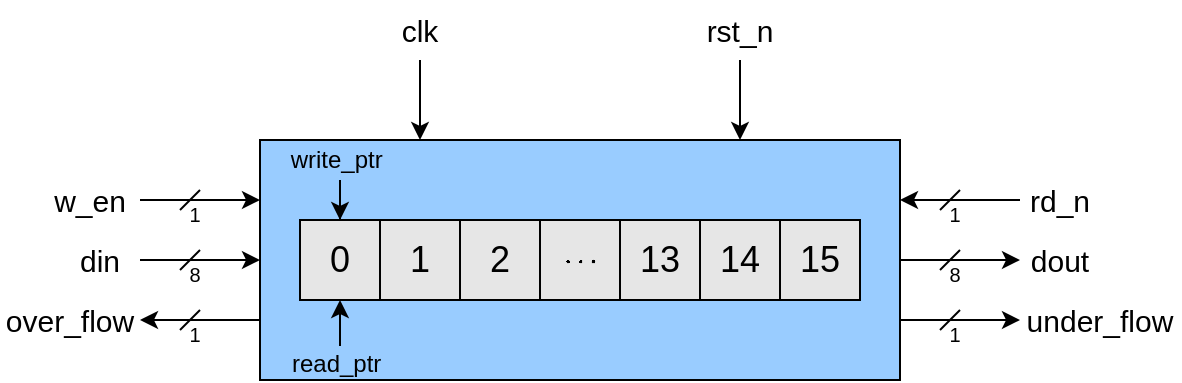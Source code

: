 <mxfile version="24.7.13">
  <diagram name="Page-1" id="YuoQh9yvuaBtNG3JyP44">
    <mxGraphModel dx="527" dy="514" grid="1" gridSize="10" guides="1" tooltips="1" connect="1" arrows="1" fold="1" page="1" pageScale="1" pageWidth="850" pageHeight="1100" math="1" shadow="0">
      <root>
        <mxCell id="0" />
        <mxCell id="1" parent="0" />
        <mxCell id="hXCawDXBUV0tNoV4KAyl-23" style="edgeStyle=orthogonalEdgeStyle;rounded=0;orthogonalLoop=1;jettySize=auto;html=1;exitX=0;exitY=0.75;exitDx=0;exitDy=0;entryX=1;entryY=0.5;entryDx=0;entryDy=0;" edge="1" parent="1" source="hXCawDXBUV0tNoV4KAyl-1" target="hXCawDXBUV0tNoV4KAyl-21">
          <mxGeometry relative="1" as="geometry" />
        </mxCell>
        <mxCell id="hXCawDXBUV0tNoV4KAyl-28" style="edgeStyle=orthogonalEdgeStyle;rounded=0;orthogonalLoop=1;jettySize=auto;html=1;exitX=1;exitY=0.75;exitDx=0;exitDy=0;entryX=0;entryY=0.5;entryDx=0;entryDy=0;" edge="1" parent="1" source="hXCawDXBUV0tNoV4KAyl-1" target="hXCawDXBUV0tNoV4KAyl-27">
          <mxGeometry relative="1" as="geometry" />
        </mxCell>
        <mxCell id="hXCawDXBUV0tNoV4KAyl-30" style="edgeStyle=orthogonalEdgeStyle;rounded=0;orthogonalLoop=1;jettySize=auto;html=1;entryX=0;entryY=0.5;entryDx=0;entryDy=0;" edge="1" parent="1" source="hXCawDXBUV0tNoV4KAyl-1" target="hXCawDXBUV0tNoV4KAyl-29">
          <mxGeometry relative="1" as="geometry" />
        </mxCell>
        <mxCell id="hXCawDXBUV0tNoV4KAyl-1" value="" style="rounded=0;whiteSpace=wrap;html=1;fillColor=#99CCFF;" vertex="1" parent="1">
          <mxGeometry x="260" y="240" width="320" height="120" as="geometry" />
        </mxCell>
        <mxCell id="hXCawDXBUV0tNoV4KAyl-2" value="0" style="rounded=0;whiteSpace=wrap;html=1;fontSize=18;fillColor=#E6E6E6;" vertex="1" parent="1">
          <mxGeometry x="280" y="280" width="40" height="40" as="geometry" />
        </mxCell>
        <mxCell id="hXCawDXBUV0tNoV4KAyl-3" value="1" style="rounded=0;whiteSpace=wrap;html=1;fontSize=18;fillColor=#E6E6E6;" vertex="1" parent="1">
          <mxGeometry x="320" y="280" width="40" height="40" as="geometry" />
        </mxCell>
        <mxCell id="hXCawDXBUV0tNoV4KAyl-4" value="2" style="rounded=0;whiteSpace=wrap;html=1;fontSize=18;fillColor=#E6E6E6;" vertex="1" parent="1">
          <mxGeometry x="360" y="280" width="40" height="40" as="geometry" />
        </mxCell>
        <mxCell id="hXCawDXBUV0tNoV4KAyl-5" value="$$\cdots$$" style="rounded=0;whiteSpace=wrap;html=1;fillColor=#E6E6E6;" vertex="1" parent="1">
          <mxGeometry x="400" y="280" width="40" height="40" as="geometry" />
        </mxCell>
        <mxCell id="hXCawDXBUV0tNoV4KAyl-6" value="13" style="rounded=0;whiteSpace=wrap;html=1;fontSize=18;fillColor=#E6E6E6;" vertex="1" parent="1">
          <mxGeometry x="440" y="280" width="40" height="40" as="geometry" />
        </mxCell>
        <mxCell id="hXCawDXBUV0tNoV4KAyl-7" value="14" style="rounded=0;whiteSpace=wrap;html=1;fontSize=18;fillColor=#E6E6E6;" vertex="1" parent="1">
          <mxGeometry x="480" y="280" width="40" height="40" as="geometry" />
        </mxCell>
        <mxCell id="hXCawDXBUV0tNoV4KAyl-8" value="15" style="rounded=0;whiteSpace=wrap;html=1;fontSize=18;fillColor=#E6E6E6;" vertex="1" parent="1">
          <mxGeometry x="520" y="280" width="40" height="40" as="geometry" />
        </mxCell>
        <mxCell id="hXCawDXBUV0tNoV4KAyl-16" style="edgeStyle=orthogonalEdgeStyle;rounded=0;orthogonalLoop=1;jettySize=auto;html=1;entryX=0.25;entryY=0;entryDx=0;entryDy=0;" edge="1" parent="1" source="hXCawDXBUV0tNoV4KAyl-9" target="hXCawDXBUV0tNoV4KAyl-1">
          <mxGeometry relative="1" as="geometry" />
        </mxCell>
        <mxCell id="hXCawDXBUV0tNoV4KAyl-9" value="clk" style="text;html=1;align=center;verticalAlign=middle;whiteSpace=wrap;rounded=0;fontSize=15;" vertex="1" parent="1">
          <mxGeometry x="310" y="170" width="60" height="30" as="geometry" />
        </mxCell>
        <mxCell id="hXCawDXBUV0tNoV4KAyl-12" value="rst_n" style="text;html=1;align=center;verticalAlign=middle;whiteSpace=wrap;rounded=0;fontSize=15;" vertex="1" parent="1">
          <mxGeometry x="470" y="170" width="60" height="30" as="geometry" />
        </mxCell>
        <mxCell id="hXCawDXBUV0tNoV4KAyl-15" style="edgeStyle=orthogonalEdgeStyle;rounded=0;orthogonalLoop=1;jettySize=auto;html=1;entryX=0.75;entryY=0;entryDx=0;entryDy=0;" edge="1" parent="1" source="hXCawDXBUV0tNoV4KAyl-12" target="hXCawDXBUV0tNoV4KAyl-1">
          <mxGeometry relative="1" as="geometry" />
        </mxCell>
        <mxCell id="hXCawDXBUV0tNoV4KAyl-18" style="edgeStyle=orthogonalEdgeStyle;rounded=0;orthogonalLoop=1;jettySize=auto;html=1;entryX=0;entryY=0.25;entryDx=0;entryDy=0;" edge="1" parent="1" source="hXCawDXBUV0tNoV4KAyl-17" target="hXCawDXBUV0tNoV4KAyl-1">
          <mxGeometry relative="1" as="geometry" />
        </mxCell>
        <mxCell id="hXCawDXBUV0tNoV4KAyl-17" value="w_en" style="text;html=1;align=center;verticalAlign=middle;whiteSpace=wrap;rounded=0;fontSize=15;" vertex="1" parent="1">
          <mxGeometry x="150" y="255" width="50" height="30" as="geometry" />
        </mxCell>
        <mxCell id="hXCawDXBUV0tNoV4KAyl-20" style="edgeStyle=orthogonalEdgeStyle;rounded=0;orthogonalLoop=1;jettySize=auto;html=1;entryX=0;entryY=0.5;entryDx=0;entryDy=0;" edge="1" parent="1" source="hXCawDXBUV0tNoV4KAyl-19" target="hXCawDXBUV0tNoV4KAyl-1">
          <mxGeometry relative="1" as="geometry" />
        </mxCell>
        <mxCell id="hXCawDXBUV0tNoV4KAyl-19" value="din" style="text;html=1;align=center;verticalAlign=middle;whiteSpace=wrap;rounded=0;fontSize=15;" vertex="1" parent="1">
          <mxGeometry x="160" y="285" width="40" height="30" as="geometry" />
        </mxCell>
        <mxCell id="hXCawDXBUV0tNoV4KAyl-21" value="over_flow" style="text;html=1;align=center;verticalAlign=middle;whiteSpace=wrap;rounded=0;fontSize=15;" vertex="1" parent="1">
          <mxGeometry x="130" y="315" width="70" height="30" as="geometry" />
        </mxCell>
        <mxCell id="hXCawDXBUV0tNoV4KAyl-27" value="under_flow" style="text;html=1;align=center;verticalAlign=middle;whiteSpace=wrap;rounded=0;fontSize=15;" vertex="1" parent="1">
          <mxGeometry x="640" y="315" width="80" height="30" as="geometry" />
        </mxCell>
        <mxCell id="hXCawDXBUV0tNoV4KAyl-29" value="dout" style="text;html=1;align=center;verticalAlign=middle;whiteSpace=wrap;rounded=0;fontSize=15;" vertex="1" parent="1">
          <mxGeometry x="640" y="285" width="40" height="30" as="geometry" />
        </mxCell>
        <mxCell id="hXCawDXBUV0tNoV4KAyl-33" style="edgeStyle=orthogonalEdgeStyle;rounded=0;orthogonalLoop=1;jettySize=auto;html=1;entryX=1;entryY=0.25;entryDx=0;entryDy=0;" edge="1" parent="1" source="hXCawDXBUV0tNoV4KAyl-31" target="hXCawDXBUV0tNoV4KAyl-1">
          <mxGeometry relative="1" as="geometry" />
        </mxCell>
        <mxCell id="hXCawDXBUV0tNoV4KAyl-31" value="rd_n" style="text;html=1;align=center;verticalAlign=middle;whiteSpace=wrap;rounded=0;fontSize=15;" vertex="1" parent="1">
          <mxGeometry x="640" y="255" width="40" height="30" as="geometry" />
        </mxCell>
        <mxCell id="hXCawDXBUV0tNoV4KAyl-36" style="edgeStyle=orthogonalEdgeStyle;rounded=0;orthogonalLoop=1;jettySize=auto;html=1;entryX=0.5;entryY=1;entryDx=0;entryDy=0;" edge="1" parent="1" source="hXCawDXBUV0tNoV4KAyl-34" target="hXCawDXBUV0tNoV4KAyl-2">
          <mxGeometry relative="1" as="geometry" />
        </mxCell>
        <mxCell id="hXCawDXBUV0tNoV4KAyl-34" value="read_ptr&amp;nbsp;" style="text;html=1;align=center;verticalAlign=middle;whiteSpace=wrap;rounded=0;fontSize=12;" vertex="1" parent="1">
          <mxGeometry x="265" y="343" width="70" height="17" as="geometry" />
        </mxCell>
        <mxCell id="hXCawDXBUV0tNoV4KAyl-38" style="edgeStyle=orthogonalEdgeStyle;rounded=0;orthogonalLoop=1;jettySize=auto;html=1;entryX=0.5;entryY=0;entryDx=0;entryDy=0;" edge="1" parent="1" source="hXCawDXBUV0tNoV4KAyl-37" target="hXCawDXBUV0tNoV4KAyl-2">
          <mxGeometry relative="1" as="geometry" />
        </mxCell>
        <mxCell id="hXCawDXBUV0tNoV4KAyl-37" value="write_ptr&amp;nbsp;" style="text;html=1;align=center;verticalAlign=middle;whiteSpace=wrap;rounded=0;fontSize=12;" vertex="1" parent="1">
          <mxGeometry x="265" y="240" width="70" height="20" as="geometry" />
        </mxCell>
        <mxCell id="hXCawDXBUV0tNoV4KAyl-39" value="" style="endArrow=none;html=1;rounded=0;" edge="1" parent="1">
          <mxGeometry width="50" height="50" relative="1" as="geometry">
            <mxPoint x="220" y="275" as="sourcePoint" />
            <mxPoint x="230" y="265" as="targetPoint" />
          </mxGeometry>
        </mxCell>
        <mxCell id="hXCawDXBUV0tNoV4KAyl-41" value="&lt;font style=&quot;font-size: 10px;&quot;&gt;1&lt;/font&gt;" style="text;html=1;align=center;verticalAlign=middle;whiteSpace=wrap;rounded=0;fontSize=15;" vertex="1" parent="1">
          <mxGeometry x="210" y="265" width="35" height="20" as="geometry" />
        </mxCell>
        <mxCell id="hXCawDXBUV0tNoV4KAyl-42" value="" style="endArrow=none;html=1;rounded=0;" edge="1" parent="1">
          <mxGeometry width="50" height="50" relative="1" as="geometry">
            <mxPoint x="220" y="305" as="sourcePoint" />
            <mxPoint x="230" y="295" as="targetPoint" />
          </mxGeometry>
        </mxCell>
        <mxCell id="hXCawDXBUV0tNoV4KAyl-43" value="" style="endArrow=none;html=1;rounded=0;" edge="1" parent="1">
          <mxGeometry width="50" height="50" relative="1" as="geometry">
            <mxPoint x="220" y="335" as="sourcePoint" />
            <mxPoint x="230" y="325" as="targetPoint" />
          </mxGeometry>
        </mxCell>
        <mxCell id="hXCawDXBUV0tNoV4KAyl-47" value="" style="endArrow=none;html=1;rounded=0;" edge="1" parent="1">
          <mxGeometry width="50" height="50" relative="1" as="geometry">
            <mxPoint x="600" y="275" as="sourcePoint" />
            <mxPoint x="610" y="265" as="targetPoint" />
          </mxGeometry>
        </mxCell>
        <mxCell id="hXCawDXBUV0tNoV4KAyl-48" value="" style="endArrow=none;html=1;rounded=0;" edge="1" parent="1">
          <mxGeometry width="50" height="50" relative="1" as="geometry">
            <mxPoint x="600" y="305" as="sourcePoint" />
            <mxPoint x="610" y="295" as="targetPoint" />
          </mxGeometry>
        </mxCell>
        <mxCell id="hXCawDXBUV0tNoV4KAyl-49" value="" style="endArrow=none;html=1;rounded=0;" edge="1" parent="1">
          <mxGeometry width="50" height="50" relative="1" as="geometry">
            <mxPoint x="600" y="335" as="sourcePoint" />
            <mxPoint x="610" y="325" as="targetPoint" />
          </mxGeometry>
        </mxCell>
        <mxCell id="hXCawDXBUV0tNoV4KAyl-50" value="&lt;font style=&quot;font-size: 10px;&quot;&gt;8&lt;/font&gt;" style="text;html=1;align=center;verticalAlign=middle;whiteSpace=wrap;rounded=0;fontSize=15;" vertex="1" parent="1">
          <mxGeometry x="210" y="295" width="35" height="20" as="geometry" />
        </mxCell>
        <mxCell id="hXCawDXBUV0tNoV4KAyl-51" value="&lt;font style=&quot;font-size: 10px;&quot;&gt;1&lt;/font&gt;" style="text;html=1;align=center;verticalAlign=middle;whiteSpace=wrap;rounded=0;fontSize=15;" vertex="1" parent="1">
          <mxGeometry x="210" y="325" width="35" height="20" as="geometry" />
        </mxCell>
        <mxCell id="hXCawDXBUV0tNoV4KAyl-52" value="&lt;font style=&quot;font-size: 10px;&quot;&gt;1&lt;/font&gt;" style="text;html=1;align=center;verticalAlign=middle;whiteSpace=wrap;rounded=0;fontSize=15;" vertex="1" parent="1">
          <mxGeometry x="590" y="265" width="35" height="20" as="geometry" />
        </mxCell>
        <mxCell id="hXCawDXBUV0tNoV4KAyl-53" value="&lt;font style=&quot;font-size: 10px;&quot;&gt;8&lt;/font&gt;" style="text;html=1;align=center;verticalAlign=middle;whiteSpace=wrap;rounded=0;fontSize=15;" vertex="1" parent="1">
          <mxGeometry x="590" y="295" width="35" height="20" as="geometry" />
        </mxCell>
        <mxCell id="hXCawDXBUV0tNoV4KAyl-54" value="&lt;font style=&quot;font-size: 10px;&quot;&gt;1&lt;/font&gt;" style="text;html=1;align=center;verticalAlign=middle;whiteSpace=wrap;rounded=0;fontSize=15;" vertex="1" parent="1">
          <mxGeometry x="590" y="325" width="35" height="20" as="geometry" />
        </mxCell>
      </root>
    </mxGraphModel>
  </diagram>
</mxfile>

